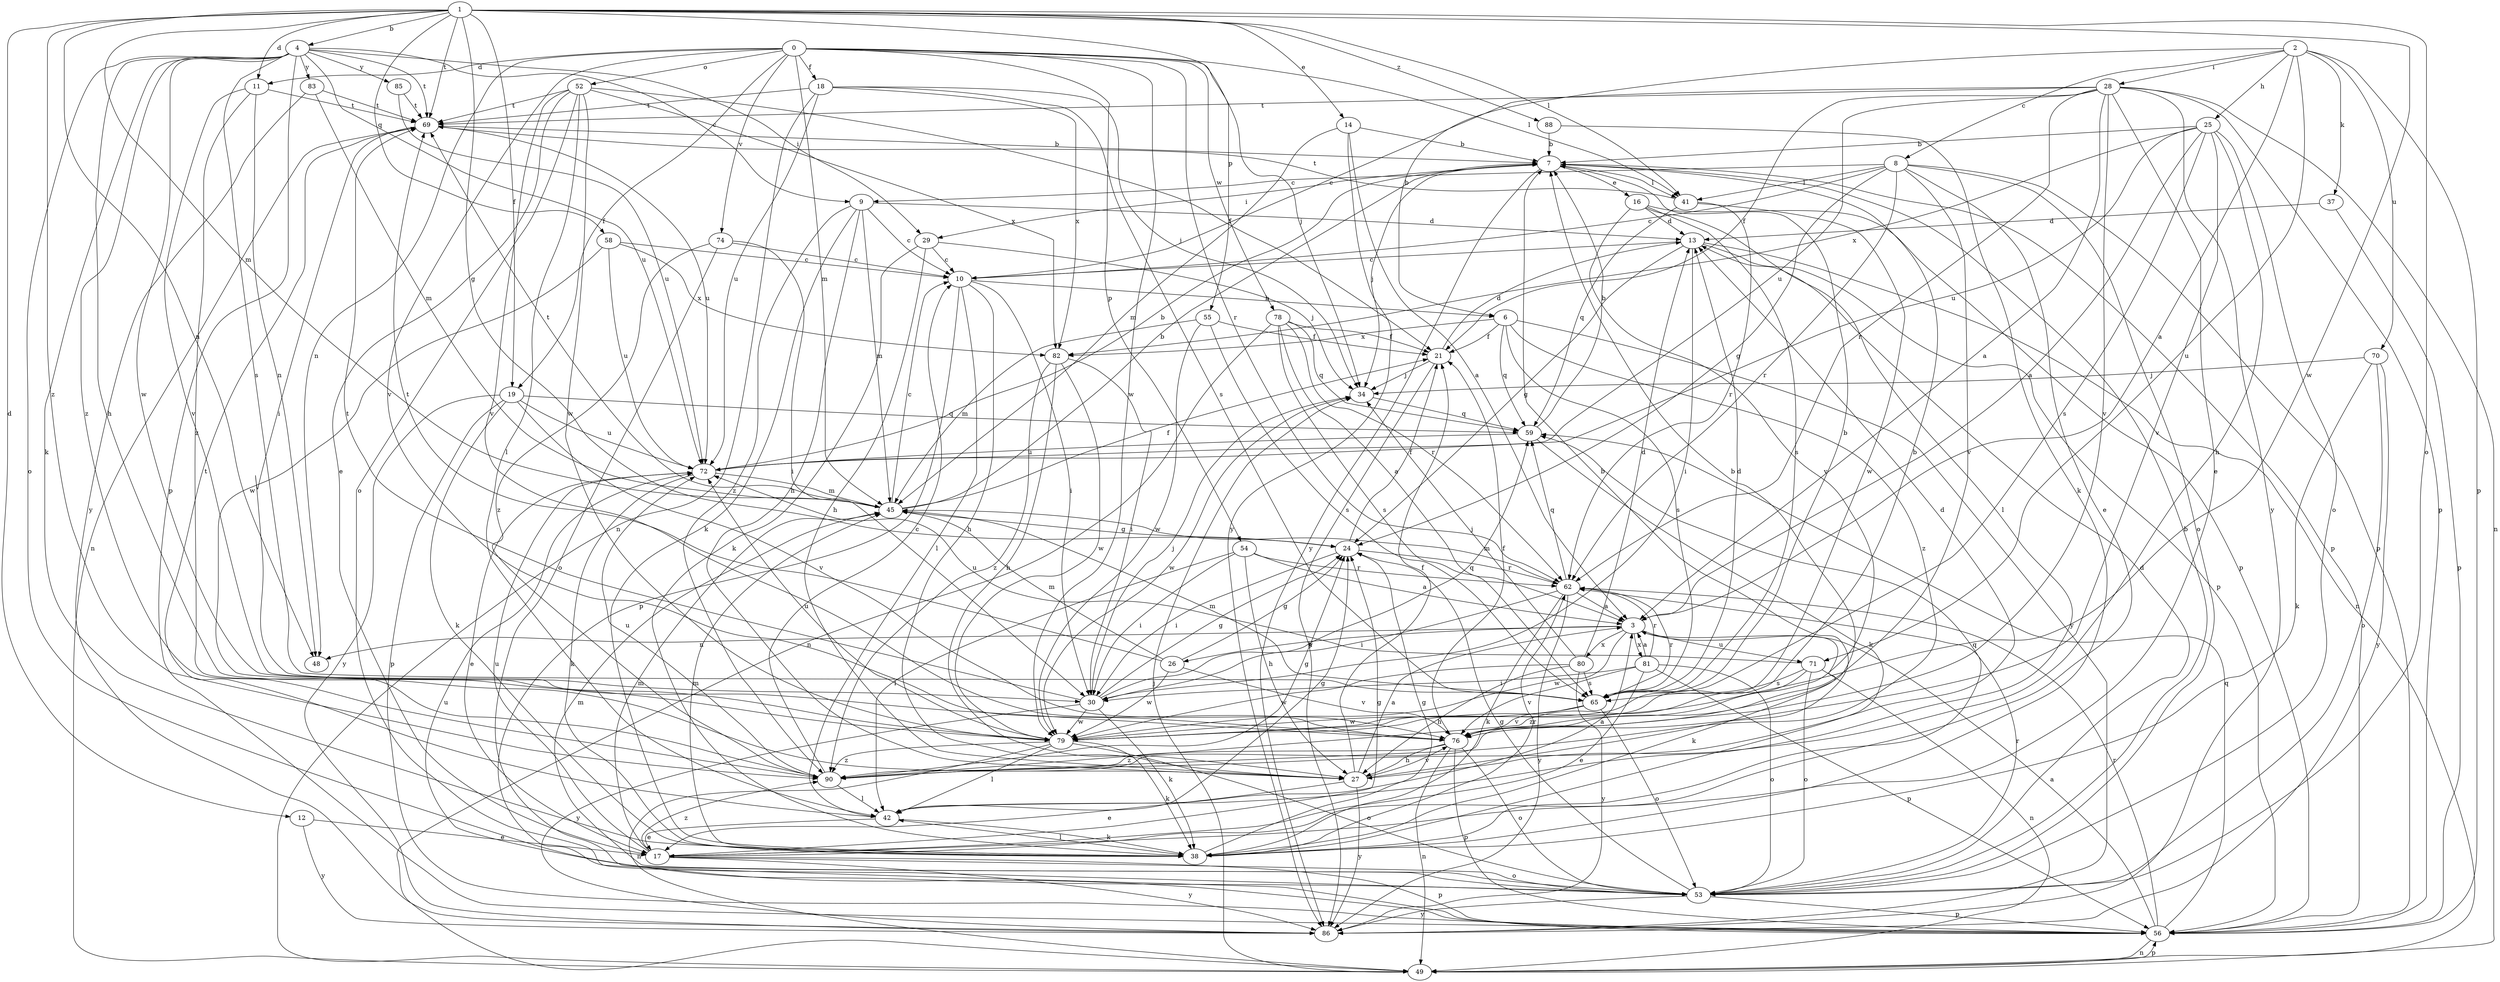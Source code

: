 strict digraph  {
0;
1;
2;
3;
4;
6;
7;
8;
9;
10;
11;
12;
13;
14;
16;
17;
18;
19;
21;
24;
25;
26;
27;
28;
29;
30;
34;
37;
38;
41;
42;
45;
48;
49;
52;
53;
54;
55;
56;
58;
59;
62;
65;
69;
70;
71;
72;
74;
76;
78;
79;
80;
81;
82;
83;
85;
86;
88;
90;
0 -> 11  [label=d];
0 -> 18  [label=f];
0 -> 19  [label=f];
0 -> 34  [label=j];
0 -> 41  [label=l];
0 -> 45  [label=m];
0 -> 48  [label=n];
0 -> 52  [label=o];
0 -> 54  [label=p];
0 -> 62  [label=r];
0 -> 74  [label=v];
0 -> 76  [label=v];
0 -> 78  [label=w];
0 -> 79  [label=w];
1 -> 4  [label=b];
1 -> 11  [label=d];
1 -> 12  [label=d];
1 -> 14  [label=e];
1 -> 19  [label=f];
1 -> 24  [label=g];
1 -> 41  [label=l];
1 -> 45  [label=m];
1 -> 48  [label=n];
1 -> 53  [label=o];
1 -> 55  [label=p];
1 -> 58  [label=q];
1 -> 69  [label=t];
1 -> 79  [label=w];
1 -> 88  [label=z];
1 -> 90  [label=z];
2 -> 3  [label=a];
2 -> 6  [label=b];
2 -> 8  [label=c];
2 -> 25  [label=h];
2 -> 28  [label=i];
2 -> 37  [label=k];
2 -> 56  [label=p];
2 -> 70  [label=u];
2 -> 71  [label=u];
3 -> 26  [label=h];
3 -> 38  [label=k];
3 -> 48  [label=n];
3 -> 71  [label=u];
3 -> 79  [label=w];
3 -> 80  [label=x];
3 -> 81  [label=x];
4 -> 9  [label=c];
4 -> 27  [label=h];
4 -> 29  [label=i];
4 -> 38  [label=k];
4 -> 53  [label=o];
4 -> 56  [label=p];
4 -> 65  [label=s];
4 -> 69  [label=t];
4 -> 72  [label=u];
4 -> 79  [label=w];
4 -> 83  [label=y];
4 -> 85  [label=y];
4 -> 90  [label=z];
6 -> 21  [label=f];
6 -> 59  [label=q];
6 -> 65  [label=s];
6 -> 82  [label=x];
6 -> 86  [label=y];
6 -> 90  [label=z];
7 -> 16  [label=e];
7 -> 29  [label=i];
7 -> 34  [label=j];
7 -> 41  [label=l];
7 -> 56  [label=p];
7 -> 86  [label=y];
8 -> 9  [label=c];
8 -> 10  [label=c];
8 -> 17  [label=e];
8 -> 24  [label=g];
8 -> 41  [label=l];
8 -> 53  [label=o];
8 -> 56  [label=p];
8 -> 62  [label=r];
8 -> 76  [label=v];
9 -> 10  [label=c];
9 -> 13  [label=d];
9 -> 27  [label=h];
9 -> 38  [label=k];
9 -> 45  [label=m];
9 -> 90  [label=z];
10 -> 6  [label=b];
10 -> 27  [label=h];
10 -> 30  [label=i];
10 -> 42  [label=l];
10 -> 56  [label=p];
11 -> 48  [label=n];
11 -> 69  [label=t];
11 -> 76  [label=v];
11 -> 90  [label=z];
12 -> 17  [label=e];
12 -> 86  [label=y];
13 -> 10  [label=c];
13 -> 24  [label=g];
13 -> 30  [label=i];
13 -> 49  [label=n];
13 -> 56  [label=p];
14 -> 3  [label=a];
14 -> 7  [label=b];
14 -> 45  [label=m];
14 -> 86  [label=y];
16 -> 13  [label=d];
16 -> 42  [label=l];
16 -> 56  [label=p];
16 -> 65  [label=s];
16 -> 76  [label=v];
17 -> 24  [label=g];
17 -> 45  [label=m];
17 -> 53  [label=o];
17 -> 56  [label=p];
17 -> 72  [label=u];
17 -> 86  [label=y];
17 -> 90  [label=z];
18 -> 34  [label=j];
18 -> 49  [label=n];
18 -> 65  [label=s];
18 -> 69  [label=t];
18 -> 72  [label=u];
18 -> 82  [label=x];
19 -> 38  [label=k];
19 -> 56  [label=p];
19 -> 59  [label=q];
19 -> 72  [label=u];
19 -> 76  [label=v];
19 -> 86  [label=y];
21 -> 13  [label=d];
21 -> 34  [label=j];
21 -> 86  [label=y];
24 -> 21  [label=f];
24 -> 30  [label=i];
24 -> 62  [label=r];
25 -> 3  [label=a];
25 -> 7  [label=b];
25 -> 27  [label=h];
25 -> 53  [label=o];
25 -> 65  [label=s];
25 -> 72  [label=u];
25 -> 76  [label=v];
25 -> 82  [label=x];
26 -> 24  [label=g];
26 -> 45  [label=m];
26 -> 69  [label=t];
26 -> 76  [label=v];
26 -> 79  [label=w];
27 -> 3  [label=a];
27 -> 7  [label=b];
27 -> 17  [label=e];
27 -> 21  [label=f];
27 -> 76  [label=v];
27 -> 86  [label=y];
28 -> 3  [label=a];
28 -> 10  [label=c];
28 -> 17  [label=e];
28 -> 21  [label=f];
28 -> 49  [label=n];
28 -> 56  [label=p];
28 -> 62  [label=r];
28 -> 69  [label=t];
28 -> 72  [label=u];
28 -> 76  [label=v];
28 -> 86  [label=y];
29 -> 10  [label=c];
29 -> 27  [label=h];
29 -> 34  [label=j];
29 -> 38  [label=k];
30 -> 24  [label=g];
30 -> 34  [label=j];
30 -> 38  [label=k];
30 -> 59  [label=q];
30 -> 69  [label=t];
30 -> 79  [label=w];
30 -> 86  [label=y];
34 -> 59  [label=q];
34 -> 79  [label=w];
37 -> 13  [label=d];
37 -> 56  [label=p];
38 -> 24  [label=g];
38 -> 42  [label=l];
38 -> 45  [label=m];
38 -> 59  [label=q];
38 -> 62  [label=r];
41 -> 59  [label=q];
41 -> 62  [label=r];
41 -> 69  [label=t];
41 -> 79  [label=w];
42 -> 3  [label=a];
42 -> 17  [label=e];
42 -> 24  [label=g];
42 -> 38  [label=k];
42 -> 69  [label=t];
45 -> 7  [label=b];
45 -> 10  [label=c];
45 -> 21  [label=f];
45 -> 24  [label=g];
45 -> 69  [label=t];
49 -> 34  [label=j];
49 -> 56  [label=p];
52 -> 17  [label=e];
52 -> 21  [label=f];
52 -> 42  [label=l];
52 -> 53  [label=o];
52 -> 69  [label=t];
52 -> 76  [label=v];
52 -> 79  [label=w];
52 -> 82  [label=x];
53 -> 7  [label=b];
53 -> 13  [label=d];
53 -> 24  [label=g];
53 -> 45  [label=m];
53 -> 56  [label=p];
53 -> 62  [label=r];
53 -> 86  [label=y];
54 -> 3  [label=a];
54 -> 27  [label=h];
54 -> 30  [label=i];
54 -> 42  [label=l];
54 -> 62  [label=r];
55 -> 21  [label=f];
55 -> 45  [label=m];
55 -> 65  [label=s];
55 -> 79  [label=w];
56 -> 3  [label=a];
56 -> 49  [label=n];
56 -> 59  [label=q];
56 -> 62  [label=r];
56 -> 72  [label=u];
58 -> 10  [label=c];
58 -> 72  [label=u];
58 -> 79  [label=w];
58 -> 82  [label=x];
59 -> 7  [label=b];
59 -> 38  [label=k];
59 -> 72  [label=u];
62 -> 3  [label=a];
62 -> 30  [label=i];
62 -> 38  [label=k];
62 -> 45  [label=m];
62 -> 59  [label=q];
62 -> 86  [label=y];
65 -> 7  [label=b];
65 -> 13  [label=d];
65 -> 45  [label=m];
65 -> 53  [label=o];
65 -> 62  [label=r];
65 -> 76  [label=v];
65 -> 79  [label=w];
69 -> 7  [label=b];
69 -> 30  [label=i];
69 -> 49  [label=n];
69 -> 72  [label=u];
70 -> 34  [label=j];
70 -> 38  [label=k];
70 -> 53  [label=o];
70 -> 86  [label=y];
71 -> 49  [label=n];
71 -> 53  [label=o];
71 -> 65  [label=s];
71 -> 72  [label=u];
71 -> 90  [label=z];
72 -> 7  [label=b];
72 -> 17  [label=e];
72 -> 38  [label=k];
72 -> 45  [label=m];
74 -> 10  [label=c];
74 -> 30  [label=i];
74 -> 53  [label=o];
74 -> 90  [label=z];
76 -> 21  [label=f];
76 -> 27  [label=h];
76 -> 49  [label=n];
76 -> 53  [label=o];
76 -> 56  [label=p];
76 -> 90  [label=z];
78 -> 3  [label=a];
78 -> 21  [label=f];
78 -> 49  [label=n];
78 -> 59  [label=q];
78 -> 62  [label=r];
78 -> 65  [label=s];
79 -> 7  [label=b];
79 -> 38  [label=k];
79 -> 42  [label=l];
79 -> 49  [label=n];
79 -> 53  [label=o];
79 -> 72  [label=u];
79 -> 90  [label=z];
80 -> 13  [label=d];
80 -> 27  [label=h];
80 -> 34  [label=j];
80 -> 65  [label=s];
80 -> 79  [label=w];
80 -> 86  [label=y];
81 -> 3  [label=a];
81 -> 17  [label=e];
81 -> 30  [label=i];
81 -> 53  [label=o];
81 -> 56  [label=p];
81 -> 62  [label=r];
81 -> 76  [label=v];
82 -> 27  [label=h];
82 -> 30  [label=i];
82 -> 79  [label=w];
82 -> 90  [label=z];
83 -> 45  [label=m];
83 -> 69  [label=t];
83 -> 86  [label=y];
85 -> 69  [label=t];
85 -> 72  [label=u];
88 -> 7  [label=b];
88 -> 38  [label=k];
90 -> 7  [label=b];
90 -> 10  [label=c];
90 -> 13  [label=d];
90 -> 24  [label=g];
90 -> 42  [label=l];
90 -> 72  [label=u];
}

